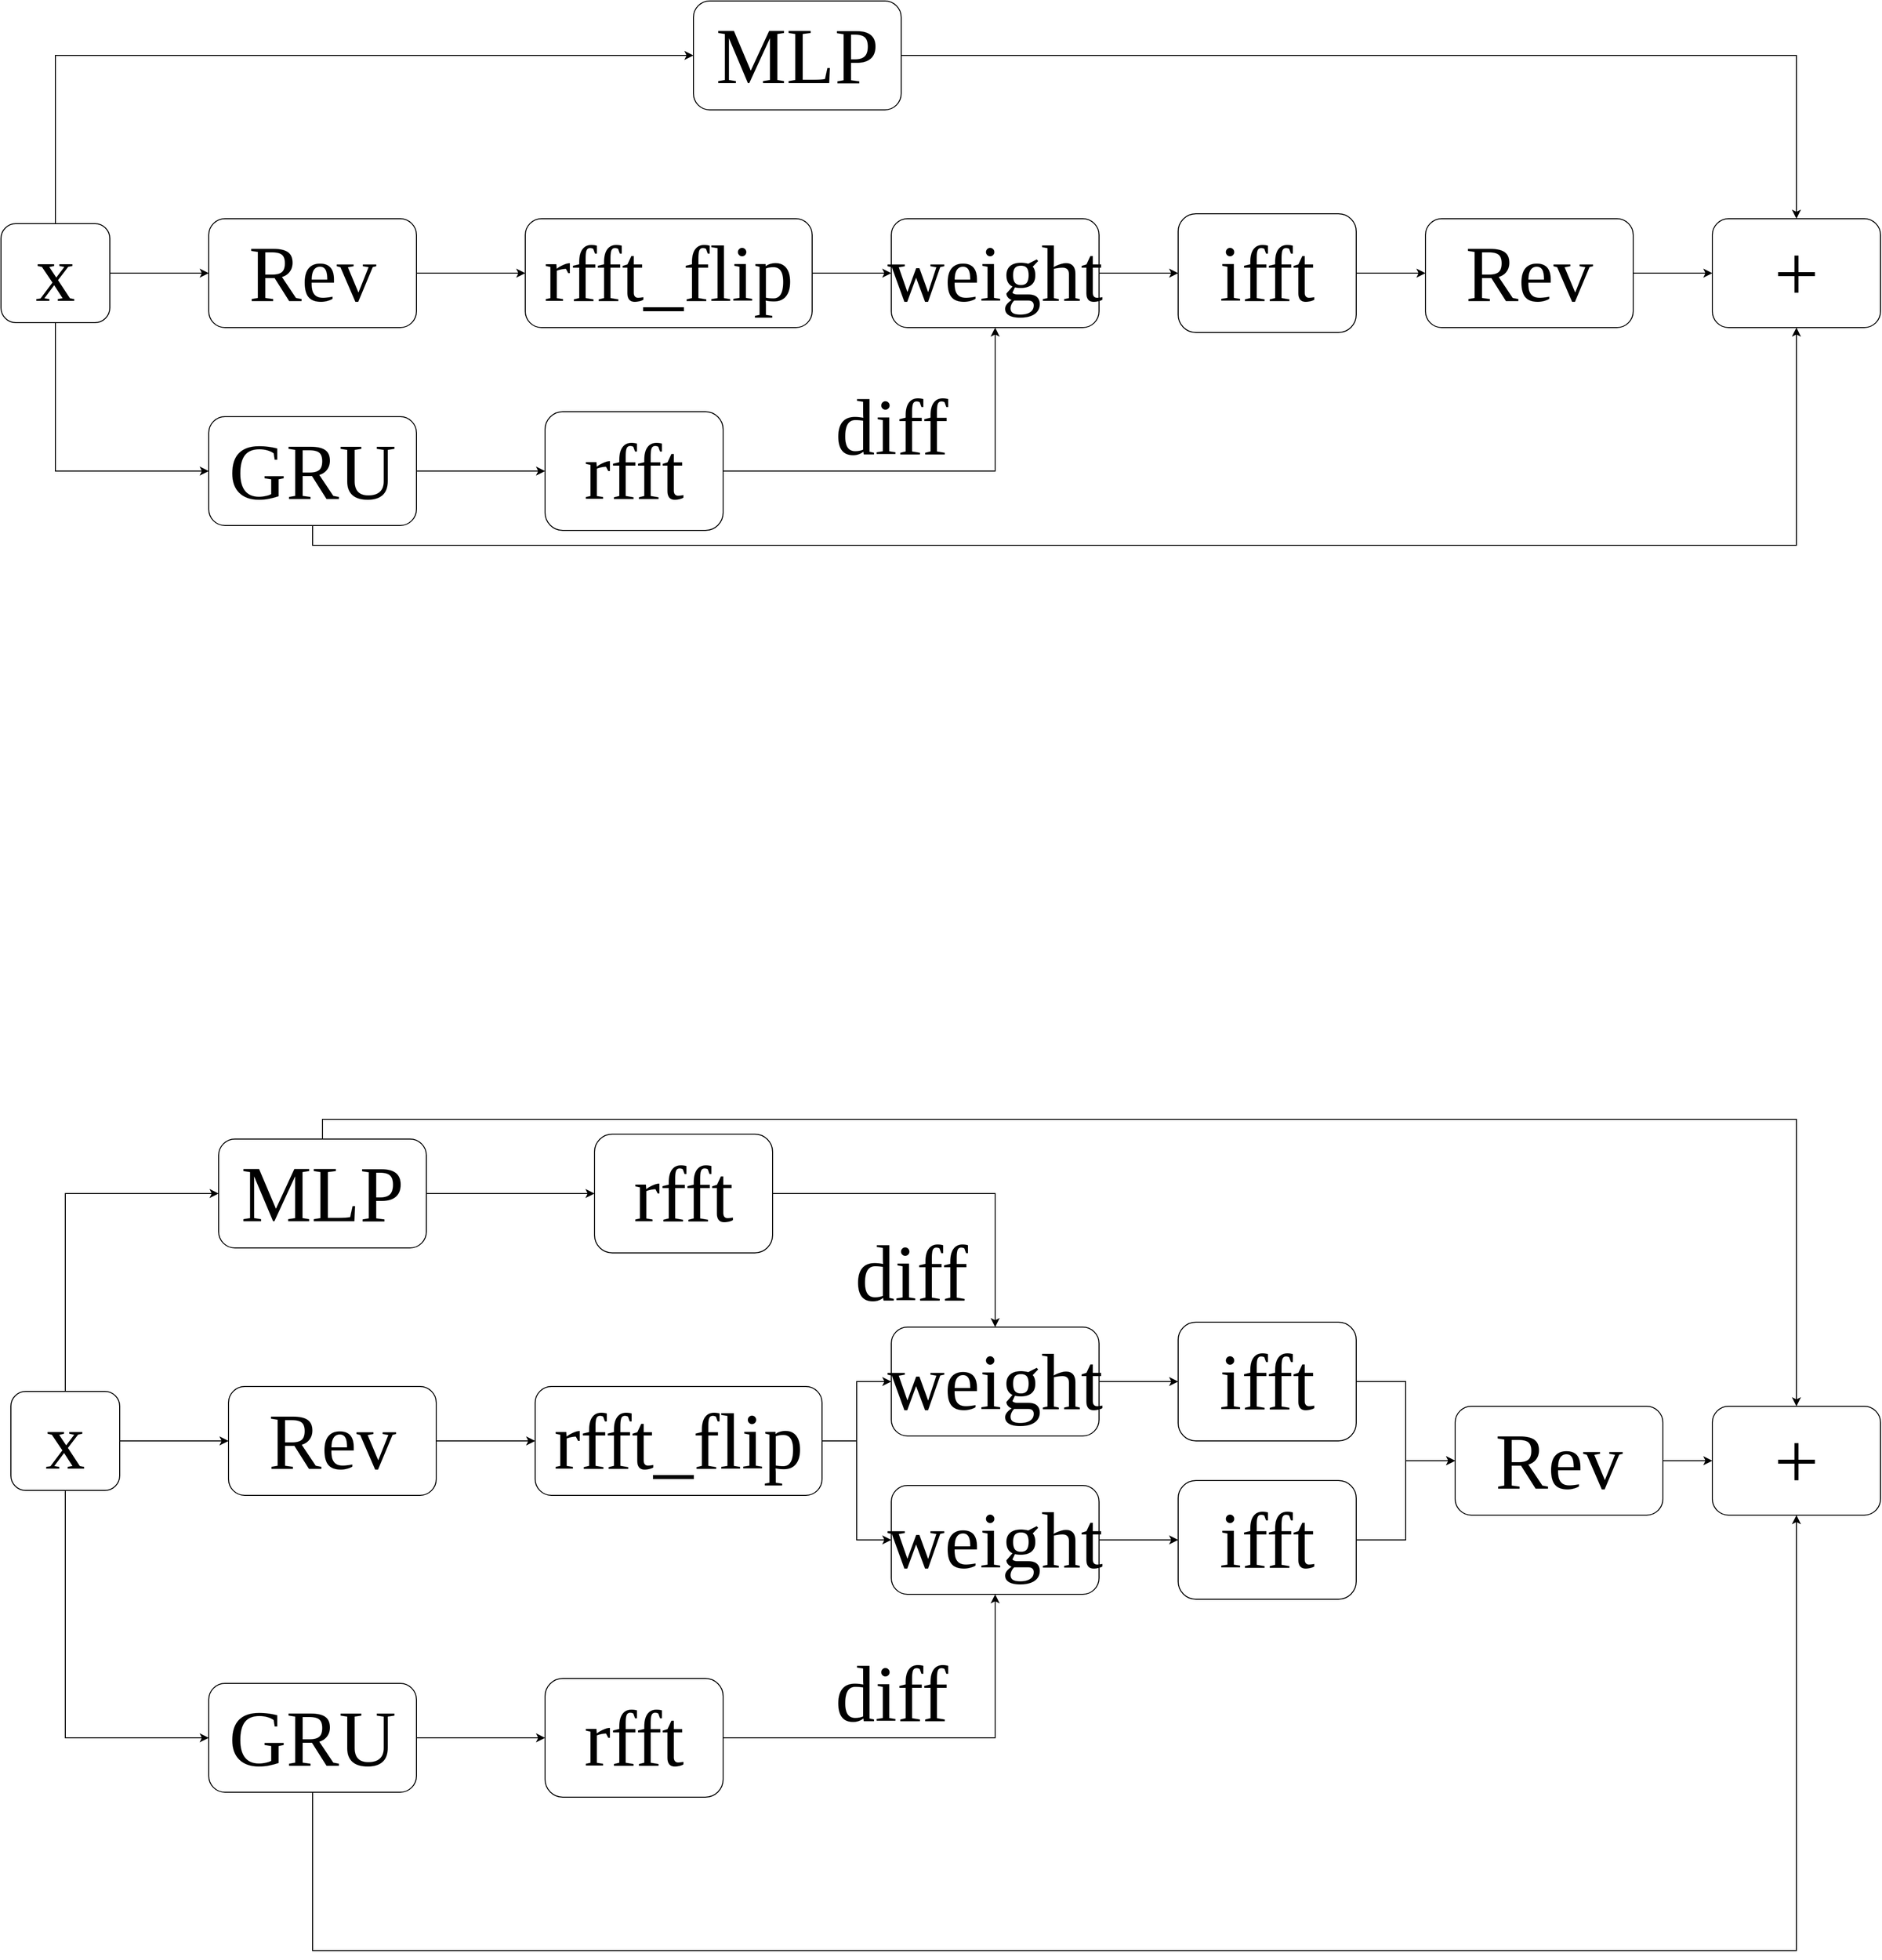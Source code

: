 <mxfile version="28.0.7">
  <diagram name="第 1 页" id="GJdXtXLQBRT6-SJ9j2ar">
    <mxGraphModel dx="3480" dy="2663" grid="1" gridSize="10" guides="1" tooltips="1" connect="1" arrows="1" fold="1" page="1" pageScale="1" pageWidth="827" pageHeight="1169" math="0" shadow="0">
      <root>
        <mxCell id="0" />
        <mxCell id="1" parent="0" />
        <mxCell id="jh94EPZDUvx9oMlH5y8Z-12" value="" style="edgeStyle=orthogonalEdgeStyle;rounded=0;orthogonalLoop=1;jettySize=auto;html=1;" edge="1" parent="1" source="jh94EPZDUvx9oMlH5y8Z-1" target="jh94EPZDUvx9oMlH5y8Z-11">
          <mxGeometry relative="1" as="geometry" />
        </mxCell>
        <mxCell id="jh94EPZDUvx9oMlH5y8Z-1" value="rfft_flip" style="rounded=1;whiteSpace=wrap;html=1;fontFamily=Times New Roman;fontSize=80;" vertex="1" parent="1">
          <mxGeometry x="210" y="430" width="290" height="110" as="geometry" />
        </mxCell>
        <mxCell id="jh94EPZDUvx9oMlH5y8Z-3" style="edgeStyle=orthogonalEdgeStyle;rounded=0;orthogonalLoop=1;jettySize=auto;html=1;exitX=1;exitY=0.5;exitDx=0;exitDy=0;entryX=0;entryY=0.5;entryDx=0;entryDy=0;" edge="1" parent="1" source="jh94EPZDUvx9oMlH5y8Z-2" target="jh94EPZDUvx9oMlH5y8Z-1">
          <mxGeometry relative="1" as="geometry" />
        </mxCell>
        <mxCell id="jh94EPZDUvx9oMlH5y8Z-2" value="Rev" style="rounded=1;whiteSpace=wrap;html=1;fontFamily=Times New Roman;fontSize=80;" vertex="1" parent="1">
          <mxGeometry x="-110" y="430" width="210" height="110" as="geometry" />
        </mxCell>
        <mxCell id="jh94EPZDUvx9oMlH5y8Z-6" style="edgeStyle=orthogonalEdgeStyle;rounded=0;orthogonalLoop=1;jettySize=auto;html=1;exitX=1;exitY=0.5;exitDx=0;exitDy=0;entryX=0;entryY=0.5;entryDx=0;entryDy=0;" edge="1" parent="1" source="jh94EPZDUvx9oMlH5y8Z-4" target="jh94EPZDUvx9oMlH5y8Z-2">
          <mxGeometry relative="1" as="geometry" />
        </mxCell>
        <mxCell id="jh94EPZDUvx9oMlH5y8Z-8" style="edgeStyle=orthogonalEdgeStyle;rounded=0;orthogonalLoop=1;jettySize=auto;html=1;exitX=0.5;exitY=1;exitDx=0;exitDy=0;entryX=0;entryY=0.5;entryDx=0;entryDy=0;" edge="1" parent="1" source="jh94EPZDUvx9oMlH5y8Z-4" target="jh94EPZDUvx9oMlH5y8Z-7">
          <mxGeometry relative="1" as="geometry" />
        </mxCell>
        <mxCell id="jh94EPZDUvx9oMlH5y8Z-20" style="edgeStyle=orthogonalEdgeStyle;rounded=0;orthogonalLoop=1;jettySize=auto;html=1;exitX=0.5;exitY=0;exitDx=0;exitDy=0;entryX=0;entryY=0.5;entryDx=0;entryDy=0;" edge="1" parent="1" source="jh94EPZDUvx9oMlH5y8Z-4" target="jh94EPZDUvx9oMlH5y8Z-19">
          <mxGeometry relative="1" as="geometry" />
        </mxCell>
        <mxCell id="jh94EPZDUvx9oMlH5y8Z-4" value="x" style="rounded=1;whiteSpace=wrap;html=1;fontFamily=Times New Roman;fontSize=80;" vertex="1" parent="1">
          <mxGeometry x="-320" y="435" width="110" height="100" as="geometry" />
        </mxCell>
        <mxCell id="jh94EPZDUvx9oMlH5y8Z-10" style="edgeStyle=orthogonalEdgeStyle;rounded=0;orthogonalLoop=1;jettySize=auto;html=1;exitX=1;exitY=0.5;exitDx=0;exitDy=0;entryX=0;entryY=0.5;entryDx=0;entryDy=0;" edge="1" parent="1" source="jh94EPZDUvx9oMlH5y8Z-7" target="jh94EPZDUvx9oMlH5y8Z-9">
          <mxGeometry relative="1" as="geometry" />
        </mxCell>
        <mxCell id="jh94EPZDUvx9oMlH5y8Z-24" style="edgeStyle=orthogonalEdgeStyle;rounded=0;orthogonalLoop=1;jettySize=auto;html=1;exitX=0.5;exitY=1;exitDx=0;exitDy=0;entryX=0.5;entryY=1;entryDx=0;entryDy=0;" edge="1" parent="1" source="jh94EPZDUvx9oMlH5y8Z-7" target="jh94EPZDUvx9oMlH5y8Z-23">
          <mxGeometry relative="1" as="geometry" />
        </mxCell>
        <mxCell id="jh94EPZDUvx9oMlH5y8Z-7" value="GRU" style="rounded=1;whiteSpace=wrap;html=1;fontFamily=Times New Roman;fontSize=80;" vertex="1" parent="1">
          <mxGeometry x="-110" y="630" width="210" height="110" as="geometry" />
        </mxCell>
        <mxCell id="jh94EPZDUvx9oMlH5y8Z-13" style="edgeStyle=orthogonalEdgeStyle;rounded=0;orthogonalLoop=1;jettySize=auto;html=1;exitX=1;exitY=0.5;exitDx=0;exitDy=0;entryX=0.5;entryY=1;entryDx=0;entryDy=0;" edge="1" parent="1" source="jh94EPZDUvx9oMlH5y8Z-9" target="jh94EPZDUvx9oMlH5y8Z-11">
          <mxGeometry relative="1" as="geometry" />
        </mxCell>
        <mxCell id="jh94EPZDUvx9oMlH5y8Z-9" value="rfft" style="rounded=1;whiteSpace=wrap;html=1;fontFamily=Times New Roman;fontSize=80;" vertex="1" parent="1">
          <mxGeometry x="230" y="625" width="180" height="120" as="geometry" />
        </mxCell>
        <mxCell id="jh94EPZDUvx9oMlH5y8Z-16" style="edgeStyle=orthogonalEdgeStyle;rounded=0;orthogonalLoop=1;jettySize=auto;html=1;exitX=1;exitY=0.5;exitDx=0;exitDy=0;" edge="1" parent="1" source="jh94EPZDUvx9oMlH5y8Z-11" target="jh94EPZDUvx9oMlH5y8Z-15">
          <mxGeometry relative="1" as="geometry" />
        </mxCell>
        <mxCell id="jh94EPZDUvx9oMlH5y8Z-11" value="weight" style="rounded=1;whiteSpace=wrap;html=1;fontFamily=Times New Roman;fontSize=80;" vertex="1" parent="1">
          <mxGeometry x="580" y="430" width="210" height="110" as="geometry" />
        </mxCell>
        <mxCell id="jh94EPZDUvx9oMlH5y8Z-14" value="diff" style="text;html=1;align=center;verticalAlign=middle;resizable=0;points=[];autosize=1;strokeColor=none;fillColor=none;fontFamily=Times New Roman;fontSize=80;" vertex="1" parent="1">
          <mxGeometry x="510" y="585" width="140" height="110" as="geometry" />
        </mxCell>
        <mxCell id="jh94EPZDUvx9oMlH5y8Z-18" style="edgeStyle=orthogonalEdgeStyle;rounded=0;orthogonalLoop=1;jettySize=auto;html=1;exitX=1;exitY=0.5;exitDx=0;exitDy=0;entryX=0;entryY=0.5;entryDx=0;entryDy=0;" edge="1" parent="1" source="jh94EPZDUvx9oMlH5y8Z-15" target="jh94EPZDUvx9oMlH5y8Z-17">
          <mxGeometry relative="1" as="geometry" />
        </mxCell>
        <mxCell id="jh94EPZDUvx9oMlH5y8Z-15" value="ifft" style="rounded=1;whiteSpace=wrap;html=1;fontFamily=Times New Roman;fontSize=80;" vertex="1" parent="1">
          <mxGeometry x="870" y="425" width="180" height="120" as="geometry" />
        </mxCell>
        <mxCell id="jh94EPZDUvx9oMlH5y8Z-25" style="edgeStyle=orthogonalEdgeStyle;rounded=0;orthogonalLoop=1;jettySize=auto;html=1;exitX=1;exitY=0.5;exitDx=0;exitDy=0;entryX=0;entryY=0.5;entryDx=0;entryDy=0;" edge="1" parent="1" source="jh94EPZDUvx9oMlH5y8Z-17" target="jh94EPZDUvx9oMlH5y8Z-23">
          <mxGeometry relative="1" as="geometry" />
        </mxCell>
        <mxCell id="jh94EPZDUvx9oMlH5y8Z-17" value="Rev" style="rounded=1;whiteSpace=wrap;html=1;fontFamily=Times New Roman;fontSize=80;" vertex="1" parent="1">
          <mxGeometry x="1120" y="430" width="210" height="110" as="geometry" />
        </mxCell>
        <mxCell id="jh94EPZDUvx9oMlH5y8Z-22" style="edgeStyle=orthogonalEdgeStyle;rounded=0;orthogonalLoop=1;jettySize=auto;html=1;exitX=1;exitY=0.5;exitDx=0;exitDy=0;entryX=0.5;entryY=0;entryDx=0;entryDy=0;" edge="1" parent="1" source="jh94EPZDUvx9oMlH5y8Z-19" target="jh94EPZDUvx9oMlH5y8Z-23">
          <mxGeometry relative="1" as="geometry">
            <mxPoint x="1290" y="370" as="targetPoint" />
          </mxGeometry>
        </mxCell>
        <mxCell id="jh94EPZDUvx9oMlH5y8Z-19" value="MLP" style="rounded=1;whiteSpace=wrap;html=1;fontFamily=Times New Roman;fontSize=80;" vertex="1" parent="1">
          <mxGeometry x="380" y="210" width="210" height="110" as="geometry" />
        </mxCell>
        <mxCell id="jh94EPZDUvx9oMlH5y8Z-23" value="+" style="rounded=1;whiteSpace=wrap;html=1;fontFamily=Times New Roman;fontSize=80;" vertex="1" parent="1">
          <mxGeometry x="1410" y="430" width="170" height="110" as="geometry" />
        </mxCell>
        <mxCell id="jh94EPZDUvx9oMlH5y8Z-26" value="" style="edgeStyle=orthogonalEdgeStyle;rounded=0;orthogonalLoop=1;jettySize=auto;html=1;" edge="1" parent="1" source="jh94EPZDUvx9oMlH5y8Z-27" target="jh94EPZDUvx9oMlH5y8Z-40">
          <mxGeometry relative="1" as="geometry" />
        </mxCell>
        <mxCell id="jh94EPZDUvx9oMlH5y8Z-53" style="edgeStyle=orthogonalEdgeStyle;rounded=0;orthogonalLoop=1;jettySize=auto;html=1;exitX=1;exitY=0.5;exitDx=0;exitDy=0;entryX=0;entryY=0.5;entryDx=0;entryDy=0;" edge="1" parent="1" source="jh94EPZDUvx9oMlH5y8Z-27" target="jh94EPZDUvx9oMlH5y8Z-52">
          <mxGeometry relative="1" as="geometry" />
        </mxCell>
        <mxCell id="jh94EPZDUvx9oMlH5y8Z-27" value="rfft_flip" style="rounded=1;whiteSpace=wrap;html=1;fontFamily=Times New Roman;fontSize=80;" vertex="1" parent="1">
          <mxGeometry x="220" y="1610" width="290" height="110" as="geometry" />
        </mxCell>
        <mxCell id="jh94EPZDUvx9oMlH5y8Z-28" style="edgeStyle=orthogonalEdgeStyle;rounded=0;orthogonalLoop=1;jettySize=auto;html=1;exitX=1;exitY=0.5;exitDx=0;exitDy=0;entryX=0;entryY=0.5;entryDx=0;entryDy=0;" edge="1" parent="1" source="jh94EPZDUvx9oMlH5y8Z-29" target="jh94EPZDUvx9oMlH5y8Z-27">
          <mxGeometry relative="1" as="geometry" />
        </mxCell>
        <mxCell id="jh94EPZDUvx9oMlH5y8Z-29" value="Rev" style="rounded=1;whiteSpace=wrap;html=1;fontFamily=Times New Roman;fontSize=80;" vertex="1" parent="1">
          <mxGeometry x="-90" y="1610" width="210" height="110" as="geometry" />
        </mxCell>
        <mxCell id="jh94EPZDUvx9oMlH5y8Z-30" style="edgeStyle=orthogonalEdgeStyle;rounded=0;orthogonalLoop=1;jettySize=auto;html=1;exitX=1;exitY=0.5;exitDx=0;exitDy=0;entryX=0;entryY=0.5;entryDx=0;entryDy=0;" edge="1" parent="1" source="jh94EPZDUvx9oMlH5y8Z-33" target="jh94EPZDUvx9oMlH5y8Z-29">
          <mxGeometry relative="1" as="geometry" />
        </mxCell>
        <mxCell id="jh94EPZDUvx9oMlH5y8Z-31" style="edgeStyle=orthogonalEdgeStyle;rounded=0;orthogonalLoop=1;jettySize=auto;html=1;exitX=0.5;exitY=1;exitDx=0;exitDy=0;entryX=0;entryY=0.5;entryDx=0;entryDy=0;" edge="1" parent="1" source="jh94EPZDUvx9oMlH5y8Z-33" target="jh94EPZDUvx9oMlH5y8Z-36">
          <mxGeometry relative="1" as="geometry" />
        </mxCell>
        <mxCell id="jh94EPZDUvx9oMlH5y8Z-32" style="edgeStyle=orthogonalEdgeStyle;rounded=0;orthogonalLoop=1;jettySize=auto;html=1;exitX=0.5;exitY=0;exitDx=0;exitDy=0;entryX=0;entryY=0.5;entryDx=0;entryDy=0;" edge="1" parent="1" source="jh94EPZDUvx9oMlH5y8Z-33" target="jh94EPZDUvx9oMlH5y8Z-47">
          <mxGeometry relative="1" as="geometry" />
        </mxCell>
        <mxCell id="jh94EPZDUvx9oMlH5y8Z-33" value="x" style="rounded=1;whiteSpace=wrap;html=1;fontFamily=Times New Roman;fontSize=80;" vertex="1" parent="1">
          <mxGeometry x="-310" y="1615" width="110" height="100" as="geometry" />
        </mxCell>
        <mxCell id="jh94EPZDUvx9oMlH5y8Z-34" style="edgeStyle=orthogonalEdgeStyle;rounded=0;orthogonalLoop=1;jettySize=auto;html=1;exitX=1;exitY=0.5;exitDx=0;exitDy=0;entryX=0;entryY=0.5;entryDx=0;entryDy=0;" edge="1" parent="1" source="jh94EPZDUvx9oMlH5y8Z-36" target="jh94EPZDUvx9oMlH5y8Z-38">
          <mxGeometry relative="1" as="geometry" />
        </mxCell>
        <mxCell id="jh94EPZDUvx9oMlH5y8Z-35" style="edgeStyle=orthogonalEdgeStyle;rounded=0;orthogonalLoop=1;jettySize=auto;html=1;exitX=0.5;exitY=1;exitDx=0;exitDy=0;entryX=0.5;entryY=1;entryDx=0;entryDy=0;" edge="1" parent="1" source="jh94EPZDUvx9oMlH5y8Z-36" target="jh94EPZDUvx9oMlH5y8Z-48">
          <mxGeometry relative="1" as="geometry">
            <Array as="points">
              <mxPoint x="-5" y="2180" />
              <mxPoint x="1495" y="2180" />
            </Array>
          </mxGeometry>
        </mxCell>
        <mxCell id="jh94EPZDUvx9oMlH5y8Z-36" value="GRU" style="rounded=1;whiteSpace=wrap;html=1;fontFamily=Times New Roman;fontSize=80;" vertex="1" parent="1">
          <mxGeometry x="-110" y="1910" width="210" height="110" as="geometry" />
        </mxCell>
        <mxCell id="jh94EPZDUvx9oMlH5y8Z-37" style="edgeStyle=orthogonalEdgeStyle;rounded=0;orthogonalLoop=1;jettySize=auto;html=1;exitX=1;exitY=0.5;exitDx=0;exitDy=0;entryX=0.5;entryY=1;entryDx=0;entryDy=0;" edge="1" parent="1" source="jh94EPZDUvx9oMlH5y8Z-38" target="jh94EPZDUvx9oMlH5y8Z-40">
          <mxGeometry relative="1" as="geometry" />
        </mxCell>
        <mxCell id="jh94EPZDUvx9oMlH5y8Z-38" value="rfft" style="rounded=1;whiteSpace=wrap;html=1;fontFamily=Times New Roman;fontSize=80;" vertex="1" parent="1">
          <mxGeometry x="230" y="1905" width="180" height="120" as="geometry" />
        </mxCell>
        <mxCell id="jh94EPZDUvx9oMlH5y8Z-39" style="edgeStyle=orthogonalEdgeStyle;rounded=0;orthogonalLoop=1;jettySize=auto;html=1;exitX=1;exitY=0.5;exitDx=0;exitDy=0;" edge="1" parent="1" source="jh94EPZDUvx9oMlH5y8Z-40" target="jh94EPZDUvx9oMlH5y8Z-43">
          <mxGeometry relative="1" as="geometry" />
        </mxCell>
        <mxCell id="jh94EPZDUvx9oMlH5y8Z-40" value="weight" style="rounded=1;whiteSpace=wrap;html=1;fontFamily=Times New Roman;fontSize=80;" vertex="1" parent="1">
          <mxGeometry x="580" y="1710" width="210" height="110" as="geometry" />
        </mxCell>
        <mxCell id="jh94EPZDUvx9oMlH5y8Z-41" value="diff" style="text;html=1;align=center;verticalAlign=middle;resizable=0;points=[];autosize=1;strokeColor=none;fillColor=none;fontFamily=Times New Roman;fontSize=80;" vertex="1" parent="1">
          <mxGeometry x="510" y="1865" width="140" height="110" as="geometry" />
        </mxCell>
        <mxCell id="jh94EPZDUvx9oMlH5y8Z-42" style="edgeStyle=orthogonalEdgeStyle;rounded=0;orthogonalLoop=1;jettySize=auto;html=1;exitX=1;exitY=0.5;exitDx=0;exitDy=0;entryX=0;entryY=0.5;entryDx=0;entryDy=0;" edge="1" parent="1" source="jh94EPZDUvx9oMlH5y8Z-43" target="jh94EPZDUvx9oMlH5y8Z-45">
          <mxGeometry relative="1" as="geometry" />
        </mxCell>
        <mxCell id="jh94EPZDUvx9oMlH5y8Z-43" value="ifft" style="rounded=1;whiteSpace=wrap;html=1;fontFamily=Times New Roman;fontSize=80;" vertex="1" parent="1">
          <mxGeometry x="870" y="1705" width="180" height="120" as="geometry" />
        </mxCell>
        <mxCell id="jh94EPZDUvx9oMlH5y8Z-44" style="edgeStyle=orthogonalEdgeStyle;rounded=0;orthogonalLoop=1;jettySize=auto;html=1;exitX=1;exitY=0.5;exitDx=0;exitDy=0;entryX=0;entryY=0.5;entryDx=0;entryDy=0;" edge="1" parent="1" source="jh94EPZDUvx9oMlH5y8Z-45" target="jh94EPZDUvx9oMlH5y8Z-48">
          <mxGeometry relative="1" as="geometry" />
        </mxCell>
        <mxCell id="jh94EPZDUvx9oMlH5y8Z-45" value="Rev" style="rounded=1;whiteSpace=wrap;html=1;fontFamily=Times New Roman;fontSize=80;" vertex="1" parent="1">
          <mxGeometry x="1150" y="1630" width="210" height="110" as="geometry" />
        </mxCell>
        <mxCell id="jh94EPZDUvx9oMlH5y8Z-50" style="edgeStyle=orthogonalEdgeStyle;rounded=0;orthogonalLoop=1;jettySize=auto;html=1;exitX=1;exitY=0.5;exitDx=0;exitDy=0;entryX=0;entryY=0.5;entryDx=0;entryDy=0;" edge="1" parent="1" source="jh94EPZDUvx9oMlH5y8Z-47" target="jh94EPZDUvx9oMlH5y8Z-49">
          <mxGeometry relative="1" as="geometry" />
        </mxCell>
        <mxCell id="jh94EPZDUvx9oMlH5y8Z-59" style="edgeStyle=orthogonalEdgeStyle;rounded=0;orthogonalLoop=1;jettySize=auto;html=1;exitX=0.5;exitY=0;exitDx=0;exitDy=0;" edge="1" parent="1" source="jh94EPZDUvx9oMlH5y8Z-47" target="jh94EPZDUvx9oMlH5y8Z-48">
          <mxGeometry relative="1" as="geometry" />
        </mxCell>
        <mxCell id="jh94EPZDUvx9oMlH5y8Z-47" value="MLP" style="rounded=1;whiteSpace=wrap;html=1;fontFamily=Times New Roman;fontSize=80;" vertex="1" parent="1">
          <mxGeometry x="-100" y="1360" width="210" height="110" as="geometry" />
        </mxCell>
        <mxCell id="jh94EPZDUvx9oMlH5y8Z-48" value="+" style="rounded=1;whiteSpace=wrap;html=1;fontFamily=Times New Roman;fontSize=80;" vertex="1" parent="1">
          <mxGeometry x="1410" y="1630" width="170" height="110" as="geometry" />
        </mxCell>
        <mxCell id="jh94EPZDUvx9oMlH5y8Z-54" style="edgeStyle=orthogonalEdgeStyle;rounded=0;orthogonalLoop=1;jettySize=auto;html=1;exitX=1;exitY=0.5;exitDx=0;exitDy=0;entryX=0.5;entryY=0;entryDx=0;entryDy=0;" edge="1" parent="1" source="jh94EPZDUvx9oMlH5y8Z-49" target="jh94EPZDUvx9oMlH5y8Z-52">
          <mxGeometry relative="1" as="geometry" />
        </mxCell>
        <mxCell id="jh94EPZDUvx9oMlH5y8Z-49" value="rfft" style="rounded=1;whiteSpace=wrap;html=1;fontFamily=Times New Roman;fontSize=80;" vertex="1" parent="1">
          <mxGeometry x="280" y="1355" width="180" height="120" as="geometry" />
        </mxCell>
        <mxCell id="jh94EPZDUvx9oMlH5y8Z-57" style="edgeStyle=orthogonalEdgeStyle;rounded=0;orthogonalLoop=1;jettySize=auto;html=1;exitX=1;exitY=0.5;exitDx=0;exitDy=0;entryX=0;entryY=0.5;entryDx=0;entryDy=0;" edge="1" parent="1" source="jh94EPZDUvx9oMlH5y8Z-52" target="jh94EPZDUvx9oMlH5y8Z-56">
          <mxGeometry relative="1" as="geometry" />
        </mxCell>
        <mxCell id="jh94EPZDUvx9oMlH5y8Z-52" value="weight" style="rounded=1;whiteSpace=wrap;html=1;fontFamily=Times New Roman;fontSize=80;" vertex="1" parent="1">
          <mxGeometry x="580" y="1550" width="210" height="110" as="geometry" />
        </mxCell>
        <mxCell id="jh94EPZDUvx9oMlH5y8Z-55" value="diff" style="text;html=1;align=center;verticalAlign=middle;resizable=0;points=[];autosize=1;strokeColor=none;fillColor=none;fontFamily=Times New Roman;fontSize=80;" vertex="1" parent="1">
          <mxGeometry x="530" y="1440" width="140" height="110" as="geometry" />
        </mxCell>
        <mxCell id="jh94EPZDUvx9oMlH5y8Z-58" style="edgeStyle=orthogonalEdgeStyle;rounded=0;orthogonalLoop=1;jettySize=auto;html=1;exitX=1;exitY=0.5;exitDx=0;exitDy=0;entryX=0;entryY=0.5;entryDx=0;entryDy=0;" edge="1" parent="1" source="jh94EPZDUvx9oMlH5y8Z-56" target="jh94EPZDUvx9oMlH5y8Z-45">
          <mxGeometry relative="1" as="geometry" />
        </mxCell>
        <mxCell id="jh94EPZDUvx9oMlH5y8Z-56" value="ifft" style="rounded=1;whiteSpace=wrap;html=1;fontFamily=Times New Roman;fontSize=80;" vertex="1" parent="1">
          <mxGeometry x="870" y="1545" width="180" height="120" as="geometry" />
        </mxCell>
      </root>
    </mxGraphModel>
  </diagram>
</mxfile>
